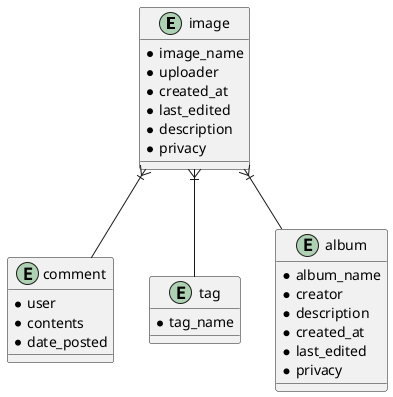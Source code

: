 @startuml
entity image {
* image_name
*uploader
* created_at
* last_edited
* description
* privacy
  
}

entity comment {
*user
*contents
*date_posted

}

entity tag {
*tag_name
}

entity album {
*album_name
*creator
*description
*created_at
*last_edited
*privacy
}

image }|-- tag 
image }|-- album
image }|-- comment


@enduml
